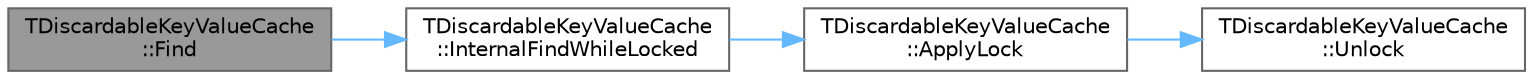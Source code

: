 digraph "TDiscardableKeyValueCache::Find"
{
 // INTERACTIVE_SVG=YES
 // LATEX_PDF_SIZE
  bgcolor="transparent";
  edge [fontname=Helvetica,fontsize=10,labelfontname=Helvetica,labelfontsize=10];
  node [fontname=Helvetica,fontsize=10,shape=box,height=0.2,width=0.4];
  rankdir="LR";
  Node1 [id="Node000001",label="TDiscardableKeyValueCache\l::Find",height=0.2,width=0.4,color="gray40", fillcolor="grey60", style="filled", fontcolor="black",tooltip="Externally-lock-aware Find function."];
  Node1 -> Node2 [id="edge1_Node000001_Node000002",color="steelblue1",style="solid",tooltip=" "];
  Node2 [id="Node000002",label="TDiscardableKeyValueCache\l::InternalFindWhileLocked",height=0.2,width=0.4,color="grey40", fillcolor="white", style="filled",URL="$d9/deb/classTDiscardableKeyValueCache.html#ad2e56338e559b3d2bb24a1b464914773",tooltip="Checks for the entry in our current map, and if not found the backfill."];
  Node2 -> Node3 [id="edge2_Node000002_Node000003",color="steelblue1",style="solid",tooltip=" "];
  Node3 [id="Node000003",label="TDiscardableKeyValueCache\l::ApplyLock",height=0.2,width=0.4,color="grey40", fillcolor="white", style="filled",URL="$d9/deb/classTDiscardableKeyValueCache.html#a38168149028bf7187614edc9dd342ee1",tooltip=" "];
  Node3 -> Node4 [id="edge3_Node000003_Node000004",color="steelblue1",style="solid",tooltip=" "];
  Node4 [id="Node000004",label="TDiscardableKeyValueCache\l::Unlock",height=0.2,width=0.4,color="grey40", fillcolor="white", style="filled",URL="$d9/deb/classTDiscardableKeyValueCache.html#a748fca94d69c505584622ebf10190975",tooltip=" "];
}
